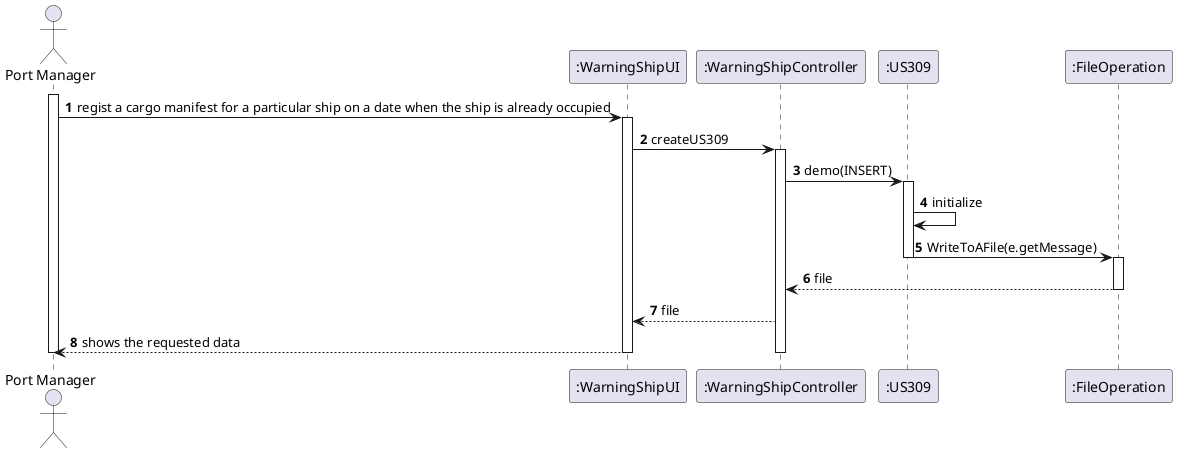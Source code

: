 @startuml
actor "Port Manager" as Adm
participant ":WarningShipUI" as System
participant ":WarningShipController" as SSC
participant ":US309" as us
participant ":FileOperation" as f

autonumber

activate Adm

Adm -> System: regist a cargo manifest for a particular ship on a date when the ship is already occupied

activate System

System -> SSC: createUS309

activate SSC

SSC -> us: demo(INSERT)

activate us

us -> us: initialize

us -> f: WriteToAFile(e.getMessage)

deactivate us

activate f

f --> SSC: file

deactivate f

SSC --> System: file

System --> Adm: shows the requested data

deactivate SSC

deactivate System

deactivate Adm
@enduml
